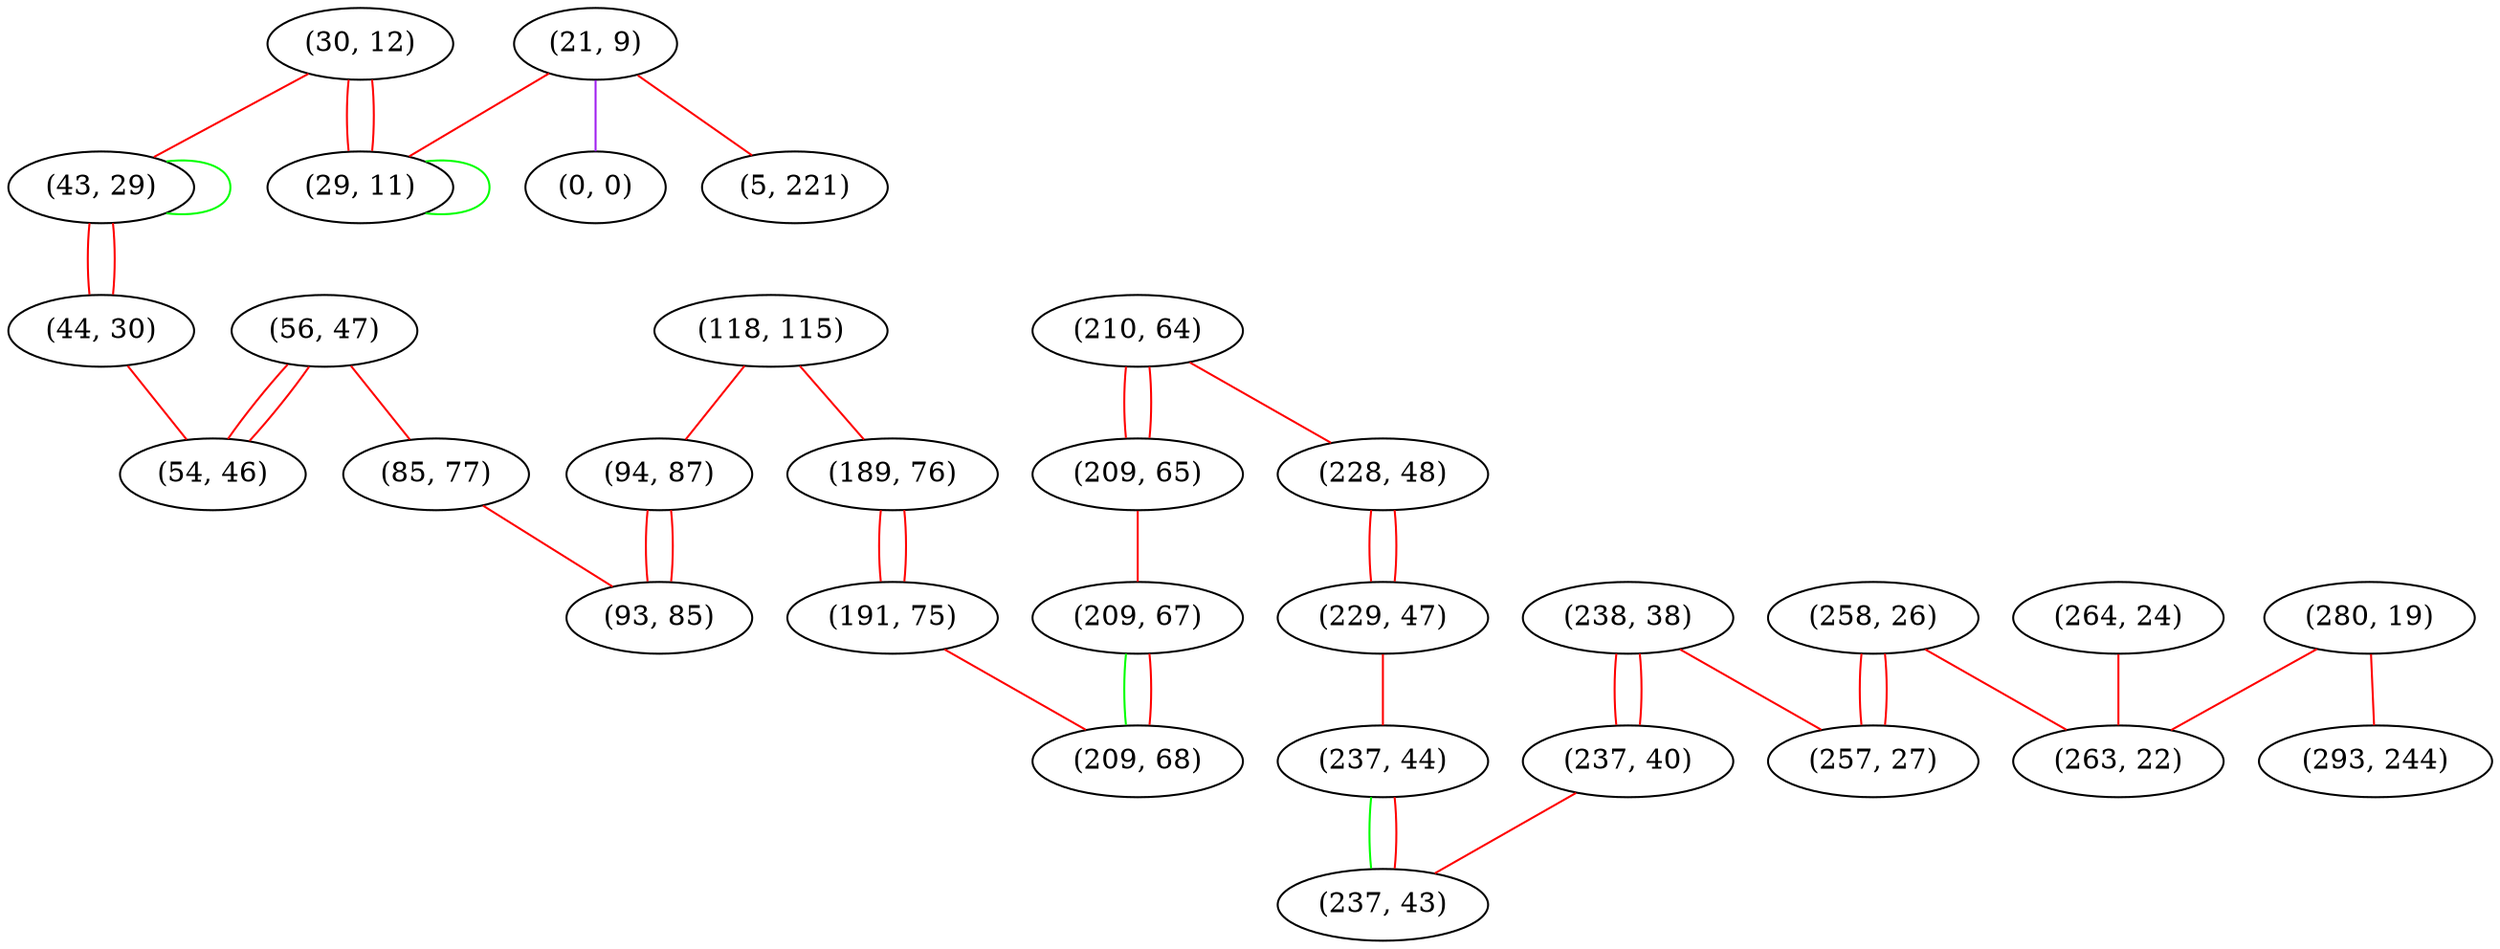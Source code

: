 graph "" {
"(30, 12)";
"(210, 64)";
"(209, 65)";
"(56, 47)";
"(43, 29)";
"(118, 115)";
"(21, 9)";
"(189, 76)";
"(209, 67)";
"(44, 30)";
"(85, 77)";
"(258, 26)";
"(191, 75)";
"(238, 38)";
"(264, 24)";
"(94, 87)";
"(54, 46)";
"(280, 19)";
"(0, 0)";
"(93, 85)";
"(228, 48)";
"(229, 47)";
"(237, 40)";
"(263, 22)";
"(29, 11)";
"(209, 68)";
"(237, 44)";
"(257, 27)";
"(293, 244)";
"(5, 221)";
"(237, 43)";
"(30, 12)" -- "(43, 29)"  [color=red, key=0, weight=1];
"(30, 12)" -- "(29, 11)"  [color=red, key=0, weight=1];
"(30, 12)" -- "(29, 11)"  [color=red, key=1, weight=1];
"(210, 64)" -- "(209, 65)"  [color=red, key=0, weight=1];
"(210, 64)" -- "(209, 65)"  [color=red, key=1, weight=1];
"(210, 64)" -- "(228, 48)"  [color=red, key=0, weight=1];
"(209, 65)" -- "(209, 67)"  [color=red, key=0, weight=1];
"(56, 47)" -- "(85, 77)"  [color=red, key=0, weight=1];
"(56, 47)" -- "(54, 46)"  [color=red, key=0, weight=1];
"(56, 47)" -- "(54, 46)"  [color=red, key=1, weight=1];
"(43, 29)" -- "(44, 30)"  [color=red, key=0, weight=1];
"(43, 29)" -- "(44, 30)"  [color=red, key=1, weight=1];
"(43, 29)" -- "(43, 29)"  [color=green, key=0, weight=2];
"(118, 115)" -- "(189, 76)"  [color=red, key=0, weight=1];
"(118, 115)" -- "(94, 87)"  [color=red, key=0, weight=1];
"(21, 9)" -- "(0, 0)"  [color=purple, key=0, weight=4];
"(21, 9)" -- "(5, 221)"  [color=red, key=0, weight=1];
"(21, 9)" -- "(29, 11)"  [color=red, key=0, weight=1];
"(189, 76)" -- "(191, 75)"  [color=red, key=0, weight=1];
"(189, 76)" -- "(191, 75)"  [color=red, key=1, weight=1];
"(209, 67)" -- "(209, 68)"  [color=green, key=0, weight=2];
"(209, 67)" -- "(209, 68)"  [color=red, key=1, weight=1];
"(44, 30)" -- "(54, 46)"  [color=red, key=0, weight=1];
"(85, 77)" -- "(93, 85)"  [color=red, key=0, weight=1];
"(258, 26)" -- "(263, 22)"  [color=red, key=0, weight=1];
"(258, 26)" -- "(257, 27)"  [color=red, key=0, weight=1];
"(258, 26)" -- "(257, 27)"  [color=red, key=1, weight=1];
"(191, 75)" -- "(209, 68)"  [color=red, key=0, weight=1];
"(238, 38)" -- "(257, 27)"  [color=red, key=0, weight=1];
"(238, 38)" -- "(237, 40)"  [color=red, key=0, weight=1];
"(238, 38)" -- "(237, 40)"  [color=red, key=1, weight=1];
"(264, 24)" -- "(263, 22)"  [color=red, key=0, weight=1];
"(94, 87)" -- "(93, 85)"  [color=red, key=0, weight=1];
"(94, 87)" -- "(93, 85)"  [color=red, key=1, weight=1];
"(280, 19)" -- "(263, 22)"  [color=red, key=0, weight=1];
"(280, 19)" -- "(293, 244)"  [color=red, key=0, weight=1];
"(228, 48)" -- "(229, 47)"  [color=red, key=0, weight=1];
"(228, 48)" -- "(229, 47)"  [color=red, key=1, weight=1];
"(229, 47)" -- "(237, 44)"  [color=red, key=0, weight=1];
"(237, 40)" -- "(237, 43)"  [color=red, key=0, weight=1];
"(29, 11)" -- "(29, 11)"  [color=green, key=0, weight=2];
"(237, 44)" -- "(237, 43)"  [color=green, key=0, weight=2];
"(237, 44)" -- "(237, 43)"  [color=red, key=1, weight=1];
}
